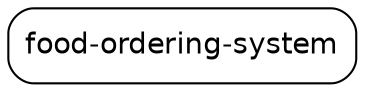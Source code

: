 digraph "food-ordering-system" {
  node [shape="box",style="rounded",fontname="Helvetica",fontsize="14"]
  edge [fontsize="10",fontname="Helvetica"]

  // Node Definitions:
  "com.anderws.food.ordering.system:food-ordering-system:pom"[label=<food-ordering-system>]

  // Edge Definitions:
}